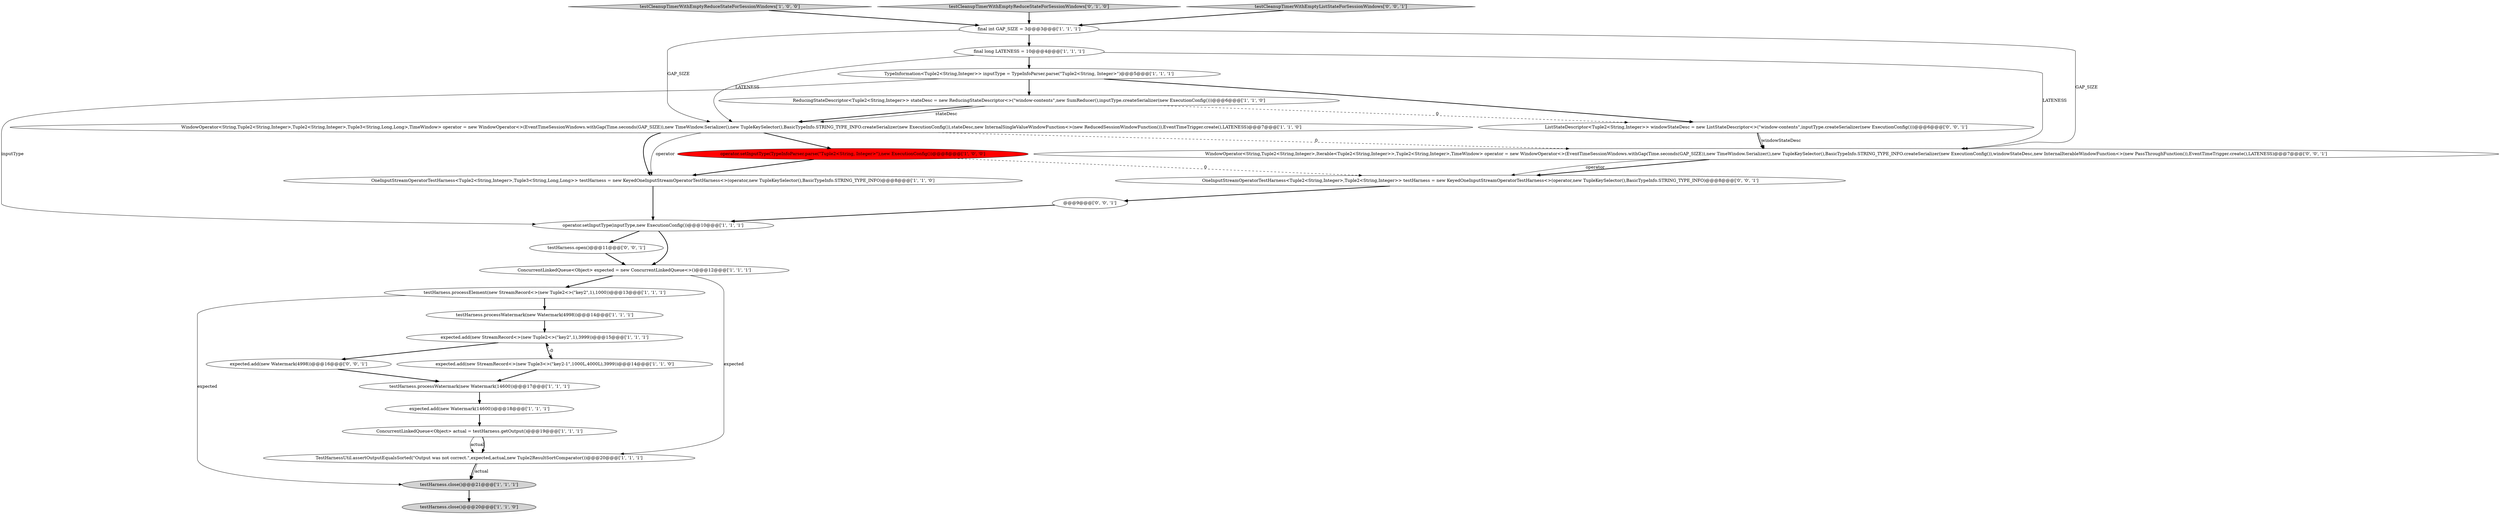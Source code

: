 digraph {
18 [style = filled, label = "OneInputStreamOperatorTestHarness<Tuple2<String,Integer>,Tuple3<String,Long,Long>> testHarness = new KeyedOneInputStreamOperatorTestHarness<>(operator,new TupleKeySelector(),BasicTypeInfo.STRING_TYPE_INFO)@@@8@@@['1', '1', '0']", fillcolor = white, shape = ellipse image = "AAA0AAABBB1BBB"];
11 [style = filled, label = "testHarness.close()@@@20@@@['1', '1', '0']", fillcolor = lightgray, shape = ellipse image = "AAA0AAABBB1BBB"];
8 [style = filled, label = "TypeInformation<Tuple2<String,Integer>> inputType = TypeInfoParser.parse(\"Tuple2<String, Integer>\")@@@5@@@['1', '1', '1']", fillcolor = white, shape = ellipse image = "AAA0AAABBB1BBB"];
6 [style = filled, label = "WindowOperator<String,Tuple2<String,Integer>,Tuple2<String,Integer>,Tuple3<String,Long,Long>,TimeWindow> operator = new WindowOperator<>(EventTimeSessionWindows.withGap(Time.seconds(GAP_SIZE)),new TimeWindow.Serializer(),new TupleKeySelector(),BasicTypeInfo.STRING_TYPE_INFO.createSerializer(new ExecutionConfig()),stateDesc,new InternalSingleValueWindowFunction<>(new ReducedSessionWindowFunction()),EventTimeTrigger.create(),LATENESS)@@@7@@@['1', '1', '0']", fillcolor = white, shape = ellipse image = "AAA0AAABBB1BBB"];
4 [style = filled, label = "operator.setInputType(inputType,new ExecutionConfig())@@@10@@@['1', '1', '1']", fillcolor = white, shape = ellipse image = "AAA0AAABBB1BBB"];
27 [style = filled, label = "OneInputStreamOperatorTestHarness<Tuple2<String,Integer>,Tuple2<String,Integer>> testHarness = new KeyedOneInputStreamOperatorTestHarness<>(operator,new TupleKeySelector(),BasicTypeInfo.STRING_TYPE_INFO)@@@8@@@['0', '0', '1']", fillcolor = white, shape = ellipse image = "AAA0AAABBB3BBB"];
9 [style = filled, label = "operator.setInputType(TypeInfoParser.parse(\"Tuple2<String, Integer>\"),new ExecutionConfig())@@@8@@@['1', '0', '0']", fillcolor = red, shape = ellipse image = "AAA1AAABBB1BBB"];
5 [style = filled, label = "expected.add(new Watermark(14600))@@@18@@@['1', '1', '1']", fillcolor = white, shape = ellipse image = "AAA0AAABBB1BBB"];
1 [style = filled, label = "ConcurrentLinkedQueue<Object> actual = testHarness.getOutput()@@@19@@@['1', '1', '1']", fillcolor = white, shape = ellipse image = "AAA0AAABBB1BBB"];
14 [style = filled, label = "testHarness.processElement(new StreamRecord<>(new Tuple2<>(\"key2\",1),1000))@@@13@@@['1', '1', '1']", fillcolor = white, shape = ellipse image = "AAA0AAABBB1BBB"];
16 [style = filled, label = "ReducingStateDescriptor<Tuple2<String,Integer>> stateDesc = new ReducingStateDescriptor<>(\"window-contents\",new SumReducer(),inputType.createSerializer(new ExecutionConfig()))@@@6@@@['1', '1', '0']", fillcolor = white, shape = ellipse image = "AAA0AAABBB1BBB"];
2 [style = filled, label = "final long LATENESS = 10@@@4@@@['1', '1', '1']", fillcolor = white, shape = ellipse image = "AAA0AAABBB1BBB"];
15 [style = filled, label = "testHarness.close()@@@21@@@['1', '1', '1']", fillcolor = lightgray, shape = ellipse image = "AAA0AAABBB1BBB"];
17 [style = filled, label = "expected.add(new StreamRecord<>(new Tuple2<>(\"key2\",1),3999))@@@15@@@['1', '1', '1']", fillcolor = white, shape = ellipse image = "AAA0AAABBB1BBB"];
25 [style = filled, label = "@@@9@@@['0', '0', '1']", fillcolor = white, shape = ellipse image = "AAA0AAABBB3BBB"];
19 [style = filled, label = "testCleanupTimerWithEmptyReduceStateForSessionWindows['1', '0', '0']", fillcolor = lightgray, shape = diamond image = "AAA0AAABBB1BBB"];
26 [style = filled, label = "WindowOperator<String,Tuple2<String,Integer>,Iterable<Tuple2<String,Integer>>,Tuple2<String,Integer>,TimeWindow> operator = new WindowOperator<>(EventTimeSessionWindows.withGap(Time.seconds(GAP_SIZE)),new TimeWindow.Serializer(),new TupleKeySelector(),BasicTypeInfo.STRING_TYPE_INFO.createSerializer(new ExecutionConfig()),windowStateDesc,new InternalIterableWindowFunction<>(new PassThroughFunction()),EventTimeTrigger.create(),LATENESS)@@@7@@@['0', '0', '1']", fillcolor = white, shape = ellipse image = "AAA0AAABBB3BBB"];
21 [style = filled, label = "testHarness.open()@@@11@@@['0', '0', '1']", fillcolor = white, shape = ellipse image = "AAA0AAABBB3BBB"];
10 [style = filled, label = "TestHarnessUtil.assertOutputEqualsSorted(\"Output was not correct.\",expected,actual,new Tuple2ResultSortComparator())@@@20@@@['1', '1', '1']", fillcolor = white, shape = ellipse image = "AAA0AAABBB1BBB"];
0 [style = filled, label = "testHarness.processWatermark(new Watermark(4998))@@@14@@@['1', '1', '1']", fillcolor = white, shape = ellipse image = "AAA0AAABBB1BBB"];
7 [style = filled, label = "testHarness.processWatermark(new Watermark(14600))@@@17@@@['1', '1', '1']", fillcolor = white, shape = ellipse image = "AAA0AAABBB1BBB"];
24 [style = filled, label = "ListStateDescriptor<Tuple2<String,Integer>> windowStateDesc = new ListStateDescriptor<>(\"window-contents\",inputType.createSerializer(new ExecutionConfig()))@@@6@@@['0', '0', '1']", fillcolor = white, shape = ellipse image = "AAA0AAABBB3BBB"];
12 [style = filled, label = "expected.add(new StreamRecord<>(new Tuple3<>(\"key2-1\",1000L,4000L),3999))@@@14@@@['1', '1', '0']", fillcolor = white, shape = ellipse image = "AAA0AAABBB1BBB"];
20 [style = filled, label = "testCleanupTimerWithEmptyReduceStateForSessionWindows['0', '1', '0']", fillcolor = lightgray, shape = diamond image = "AAA0AAABBB2BBB"];
3 [style = filled, label = "ConcurrentLinkedQueue<Object> expected = new ConcurrentLinkedQueue<>()@@@12@@@['1', '1', '1']", fillcolor = white, shape = ellipse image = "AAA0AAABBB1BBB"];
13 [style = filled, label = "final int GAP_SIZE = 3@@@3@@@['1', '1', '1']", fillcolor = white, shape = ellipse image = "AAA0AAABBB1BBB"];
23 [style = filled, label = "testCleanupTimerWithEmptyListStateForSessionWindows['0', '0', '1']", fillcolor = lightgray, shape = diamond image = "AAA0AAABBB3BBB"];
22 [style = filled, label = "expected.add(new Watermark(4998))@@@16@@@['0', '0', '1']", fillcolor = white, shape = ellipse image = "AAA0AAABBB3BBB"];
8->16 [style = bold, label=""];
4->3 [style = bold, label=""];
20->13 [style = bold, label=""];
1->10 [style = solid, label="actual"];
10->15 [style = bold, label=""];
14->15 [style = solid, label="expected"];
16->24 [style = dashed, label="0"];
0->17 [style = bold, label=""];
6->18 [style = bold, label=""];
2->6 [style = solid, label="LATENESS"];
16->6 [style = bold, label=""];
8->4 [style = solid, label="inputType"];
3->14 [style = bold, label=""];
4->21 [style = bold, label=""];
12->17 [style = dashed, label="0"];
25->4 [style = bold, label=""];
9->27 [style = dashed, label="0"];
17->22 [style = bold, label=""];
22->7 [style = bold, label=""];
12->7 [style = bold, label=""];
13->6 [style = solid, label="GAP_SIZE"];
5->1 [style = bold, label=""];
24->26 [style = bold, label=""];
26->27 [style = bold, label=""];
7->5 [style = bold, label=""];
17->12 [style = bold, label=""];
9->18 [style = bold, label=""];
18->4 [style = bold, label=""];
14->0 [style = bold, label=""];
15->11 [style = bold, label=""];
19->13 [style = bold, label=""];
13->26 [style = solid, label="GAP_SIZE"];
23->13 [style = bold, label=""];
6->26 [style = dashed, label="0"];
24->26 [style = solid, label="windowStateDesc"];
6->18 [style = solid, label="operator"];
2->26 [style = solid, label="LATENESS"];
6->9 [style = bold, label=""];
1->10 [style = bold, label=""];
3->10 [style = solid, label="expected"];
27->25 [style = bold, label=""];
26->27 [style = solid, label="operator"];
16->6 [style = solid, label="stateDesc"];
2->8 [style = bold, label=""];
21->3 [style = bold, label=""];
13->2 [style = bold, label=""];
10->15 [style = solid, label="actual"];
8->24 [style = bold, label=""];
}
